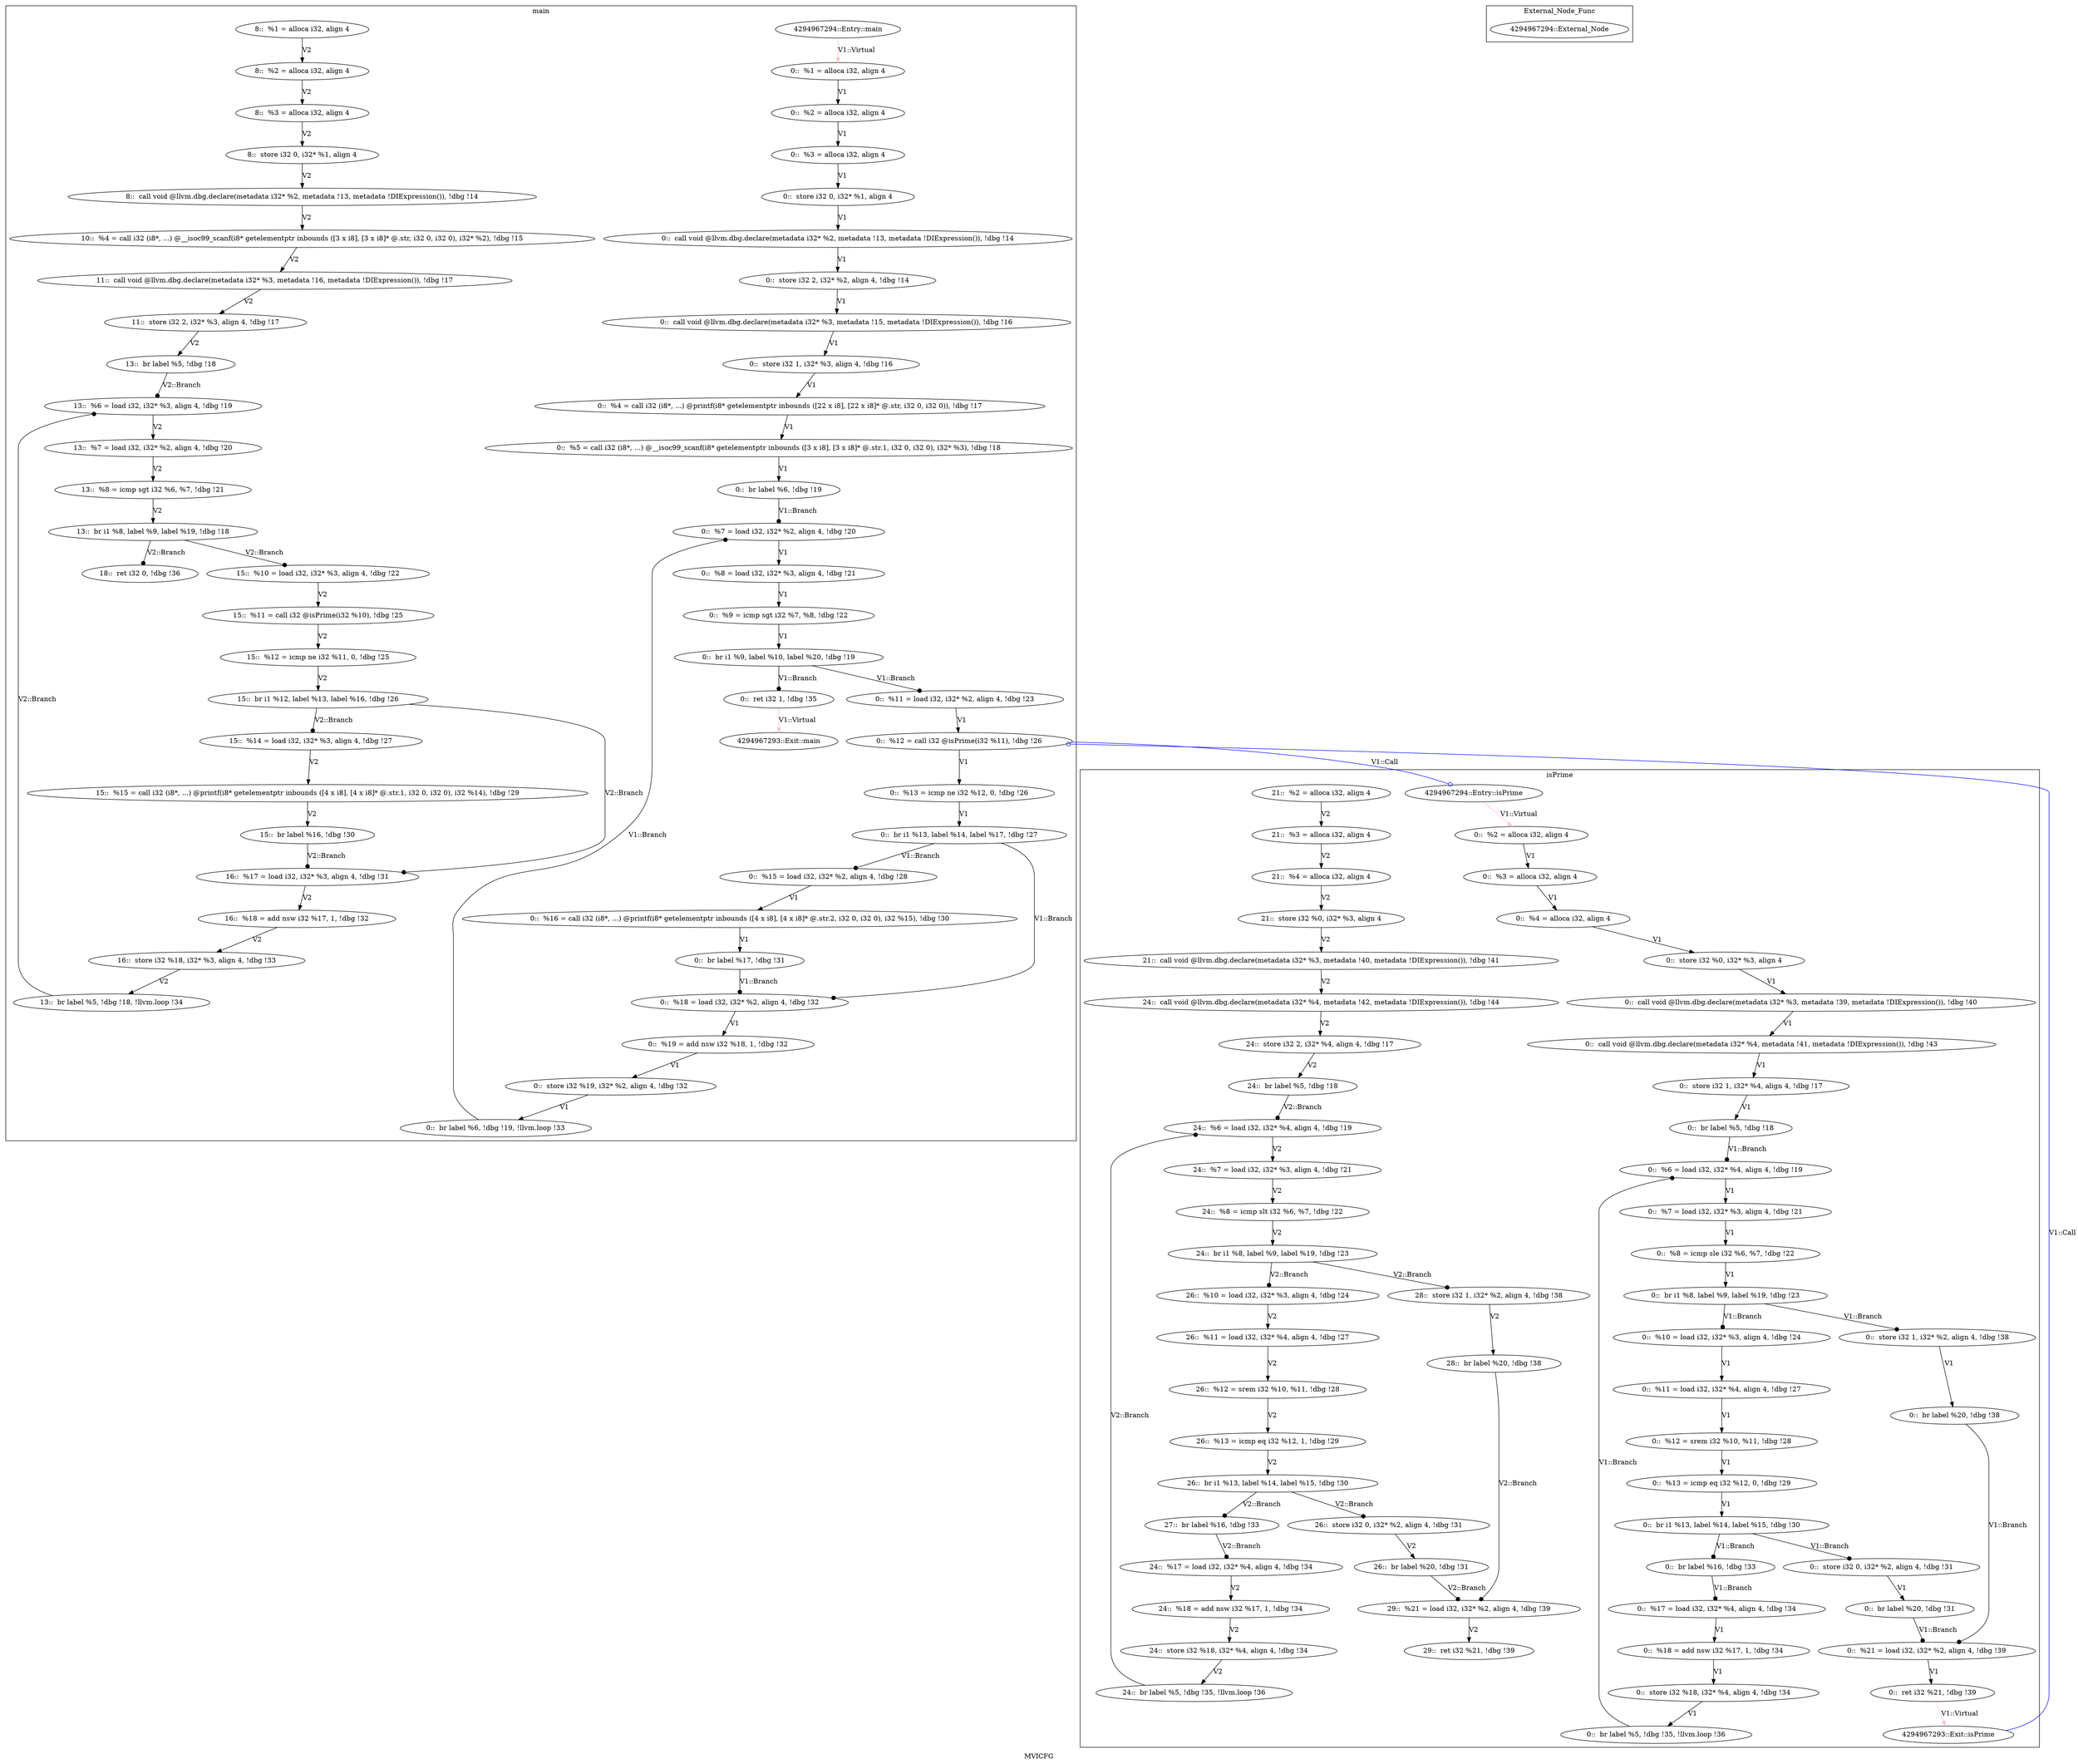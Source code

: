 digraph "MVICFG" {
	label="MVICFG";
/* Generating Nodes */
	subgraph cluster_1 {
		label="main";
		"29" [label="4294967294::Entry::main"];
		"2" [label="0::  %1 = alloca i32, align 4"];
		"3" [label="0::  %2 = alloca i32, align 4"];
		"4" [label="0::  %3 = alloca i32, align 4"];
		"5" [label="0::  store i32 0, i32* %1, align 4"];
		"6" [label="0::  call void @llvm.dbg.declare(metadata i32* %2, metadata !13, metadata !DIExpression()), !dbg !14"];
		"7" [label="0::  store i32 2, i32* %2, align 4, !dbg !14"];
		"8" [label="0::  call void @llvm.dbg.declare(metadata i32* %3, metadata !15, metadata !DIExpression()), !dbg !16"];
		"9" [label="0::  store i32 1, i32* %3, align 4, !dbg !16"];
		"10" [label="0::  %4 = call i32 (i8*, ...) @printf(i8* getelementptr inbounds ([22 x i8], [22 x i8]* @.str, i32 0, i32 0)), !dbg !17"];
		"11" [label="0::  %5 = call i32 (i8*, ...) @__isoc99_scanf(i8* getelementptr inbounds ([3 x i8], [3 x i8]* @.str.1, i32 0, i32 0), i32* %3), !dbg !18"];
		"12" [label="0::  br label %6, !dbg !19"];
		"13" [label="0::  %7 = load i32, i32* %2, align 4, !dbg !20"];
		"14" [label="0::  %8 = load i32, i32* %3, align 4, !dbg !21"];
		"15" [label="0::  %9 = icmp sgt i32 %7, %8, !dbg !22"];
		"16" [label="0::  br i1 %9, label %10, label %20, !dbg !19"];
		"17" [label="0::  %11 = load i32, i32* %2, align 4, !dbg !23"];
		"18" [label="0::  %12 = call i32 @isPrime(i32 %11), !dbg !26"];
		"19" [label="0::  %13 = icmp ne i32 %12, 0, !dbg !26"];
		"20" [label="0::  br i1 %13, label %14, label %17, !dbg !27"];
		"21" [label="0::  %15 = load i32, i32* %2, align 4, !dbg !28"];
		"22" [label="0::  %16 = call i32 (i8*, ...) @printf(i8* getelementptr inbounds ([4 x i8], [4 x i8]* @.str.2, i32 0, i32 0), i32 %15), !dbg !30"];
		"23" [label="0::  br label %17, !dbg !31"];
		"24" [label="0::  %18 = load i32, i32* %2, align 4, !dbg !32"];
		"25" [label="0::  %19 = add nsw i32 %18, 1, !dbg !32"];
		"26" [label="0::  store i32 %19, i32* %2, align 4, !dbg !32"];
		"27" [label="0::  br label %6, !dbg !19, !llvm.loop !33"];
		"28" [label="0::  ret i32 1, !dbg !35"];
		"30" [label="4294967293::Exit::main"];
		"67" [label="8::  %1 = alloca i32, align 4"];
		"68" [label="8::  %2 = alloca i32, align 4"];
		"69" [label="8::  %3 = alloca i32, align 4"];
		"70" [label="8::  store i32 0, i32* %1, align 4"];
		"71" [label="8::  call void @llvm.dbg.declare(metadata i32* %2, metadata !13, metadata !DIExpression()), !dbg !14"];
		"72" [label="10::  %4 = call i32 (i8*, ...) @__isoc99_scanf(i8* getelementptr inbounds ([3 x i8], [3 x i8]* @.str, i32 0, i32 0), i32* %2), !dbg !15"];
		"73" [label="11::  call void @llvm.dbg.declare(metadata i32* %3, metadata !16, metadata !DIExpression()), !dbg !17"];
		"74" [label="11::  store i32 2, i32* %3, align 4, !dbg !17"];
		"75" [label="13::  br label %5, !dbg !18"];
		"76" [label="13::  %6 = load i32, i32* %3, align 4, !dbg !19"];
		"77" [label="13::  %7 = load i32, i32* %2, align 4, !dbg !20"];
		"78" [label="13::  %8 = icmp sgt i32 %6, %7, !dbg !21"];
		"79" [label="13::  br i1 %8, label %9, label %19, !dbg !18"];
		"80" [label="13::  br label %5, !dbg !18, !llvm.loop !34"];
		"81" [label="15::  %10 = load i32, i32* %3, align 4, !dbg !22"];
		"82" [label="15::  %11 = call i32 @isPrime(i32 %10), !dbg !25"];
		"83" [label="15::  %12 = icmp ne i32 %11, 0, !dbg !25"];
		"84" [label="15::  br i1 %12, label %13, label %16, !dbg !26"];
		"85" [label="15::  %14 = load i32, i32* %3, align 4, !dbg !27"];
		"86" [label="15::  %15 = call i32 (i8*, ...) @printf(i8* getelementptr inbounds ([4 x i8], [4 x i8]* @.str.1, i32 0, i32 0), i32 %14), !dbg !29"];
		"87" [label="15::  br label %16, !dbg !30"];
		"88" [label="16::  %17 = load i32, i32* %3, align 4, !dbg !31"];
		"89" [label="16::  %18 = add nsw i32 %17, 1, !dbg !32"];
		"90" [label="16::  store i32 %18, i32* %3, align 4, !dbg !33"];
		"91" [label="18::  ret i32 0, !dbg !36"];
	}
	subgraph cluster_34 {
		label="isPrime";
		"63" [label="4294967294::Entry::isPrime"];
		"35" [label="0::  %2 = alloca i32, align 4"];
		"36" [label="0::  %3 = alloca i32, align 4"];
		"37" [label="0::  %4 = alloca i32, align 4"];
		"38" [label="0::  store i32 %0, i32* %3, align 4"];
		"39" [label="0::  call void @llvm.dbg.declare(metadata i32* %3, metadata !39, metadata !DIExpression()), !dbg !40"];
		"40" [label="0::  call void @llvm.dbg.declare(metadata i32* %4, metadata !41, metadata !DIExpression()), !dbg !43"];
		"41" [label="0::  store i32 1, i32* %4, align 4, !dbg !17"];
		"42" [label="0::  br label %5, !dbg !18"];
		"43" [label="0::  %6 = load i32, i32* %4, align 4, !dbg !19"];
		"44" [label="0::  %7 = load i32, i32* %3, align 4, !dbg !21"];
		"45" [label="0::  %8 = icmp sle i32 %6, %7, !dbg !22"];
		"46" [label="0::  br i1 %8, label %9, label %19, !dbg !23"];
		"47" [label="0::  %10 = load i32, i32* %3, align 4, !dbg !24"];
		"48" [label="0::  %11 = load i32, i32* %4, align 4, !dbg !27"];
		"49" [label="0::  %12 = srem i32 %10, %11, !dbg !28"];
		"50" [label="0::  %13 = icmp eq i32 %12, 0, !dbg !29"];
		"51" [label="0::  br i1 %13, label %14, label %15, !dbg !30"];
		"52" [label="0::  store i32 0, i32* %2, align 4, !dbg !31"];
		"53" [label="0::  br label %20, !dbg !31"];
		"54" [label="0::  br label %16, !dbg !33"];
		"55" [label="0::  %17 = load i32, i32* %4, align 4, !dbg !34"];
		"56" [label="0::  %18 = add nsw i32 %17, 1, !dbg !34"];
		"57" [label="0::  store i32 %18, i32* %4, align 4, !dbg !34"];
		"58" [label="0::  br label %5, !dbg !35, !llvm.loop !36"];
		"59" [label="0::  store i32 1, i32* %2, align 4, !dbg !38"];
		"60" [label="0::  br label %20, !dbg !38"];
		"61" [label="0::  %21 = load i32, i32* %2, align 4, !dbg !39"];
		"62" [label="0::  ret i32 %21, !dbg !39"];
		"64" [label="4294967293::Exit::isPrime"];
		"92" [label="21::  %2 = alloca i32, align 4"];
		"93" [label="21::  %3 = alloca i32, align 4"];
		"94" [label="21::  %4 = alloca i32, align 4"];
		"95" [label="21::  store i32 %0, i32* %3, align 4"];
		"96" [label="21::  call void @llvm.dbg.declare(metadata i32* %3, metadata !40, metadata !DIExpression()), !dbg !41"];
		"97" [label="24::  call void @llvm.dbg.declare(metadata i32* %4, metadata !42, metadata !DIExpression()), !dbg !44"];
		"98" [label="24::  store i32 2, i32* %4, align 4, !dbg !17"];
		"99" [label="24::  br label %5, !dbg !18"];
		"100" [label="24::  %6 = load i32, i32* %4, align 4, !dbg !19"];
		"101" [label="24::  %7 = load i32, i32* %3, align 4, !dbg !21"];
		"102" [label="24::  %8 = icmp slt i32 %6, %7, !dbg !22"];
		"103" [label="24::  br i1 %8, label %9, label %19, !dbg !23"];
		"104" [label="24::  %17 = load i32, i32* %4, align 4, !dbg !34"];
		"105" [label="24::  %18 = add nsw i32 %17, 1, !dbg !34"];
		"106" [label="24::  store i32 %18, i32* %4, align 4, !dbg !34"];
		"107" [label="24::  br label %5, !dbg !35, !llvm.loop !36"];
		"108" [label="26::  %10 = load i32, i32* %3, align 4, !dbg !24"];
		"109" [label="26::  %11 = load i32, i32* %4, align 4, !dbg !27"];
		"110" [label="26::  %12 = srem i32 %10, %11, !dbg !28"];
		"111" [label="26::  %13 = icmp eq i32 %12, 1, !dbg !29"];
		"112" [label="26::  br i1 %13, label %14, label %15, !dbg !30"];
		"113" [label="26::  store i32 0, i32* %2, align 4, !dbg !31"];
		"114" [label="26::  br label %20, !dbg !31"];
		"115" [label="27::  br label %16, !dbg !33"];
		"116" [label="28::  store i32 1, i32* %2, align 4, !dbg !38"];
		"117" [label="28::  br label %20, !dbg !38"];
		"118" [label="29::  %21 = load i32, i32* %2, align 4, !dbg !39"];
		"119" [label="29::  ret i32 %21, !dbg !39"];
	}
	subgraph cluster_65 {
		label="External_Node_Func";
		"66" [label="4294967294::External_Node"];
	}

/* Generating Edges */
		"2" -> "3" [arrowhead = normal, penwidth = 1.0, color = black, label="V1"];
		"3" -> "4" [arrowhead = normal, penwidth = 1.0, color = black, label="V1"];
		"4" -> "5" [arrowhead = normal, penwidth = 1.0, color = black, label="V1"];
		"5" -> "6" [arrowhead = normal, penwidth = 1.0, color = black, label="V1"];
		"6" -> "7" [arrowhead = normal, penwidth = 1.0, color = black, label="V1"];
		"8" -> "9" [arrowhead = normal, penwidth = 1.0, color = black, label="V1"];
		"13" -> "14" [arrowhead = normal, penwidth = 1.0, color = black, label="V1"];
		"14" -> "15" [arrowhead = normal, penwidth = 1.0, color = black, label="V1"];
		"15" -> "16" [arrowhead = normal, penwidth = 1.0, color = black, label="V1"];
		"17" -> "18" [arrowhead = normal, penwidth = 1.0, color = black, label="V1"];
		"18" -> "19" [arrowhead = normal, penwidth = 1.0, color = black, label="V1"];
		"19" -> "20" [arrowhead = normal, penwidth = 1.0, color = black, label="V1"];
		"21" -> "22" [arrowhead = normal, penwidth = 1.0, color = black, label="V1"];
		"22" -> "23" [arrowhead = normal, penwidth = 1.0, color = black, label="V1"];
		"24" -> "25" [arrowhead = normal, penwidth = 1.0, color = black, label="V1"];
		"25" -> "26" [arrowhead = normal, penwidth = 1.0, color = black, label="V1"];
		"29" -> "2" [arrowhead = normal, penwidth = 1.0, color = pink, label="V1::Virtual"];
		"28" -> "30" [arrowhead = normal, penwidth = 1.0, color = pink, label="V1::Virtual"];
		"35" -> "36" [arrowhead = normal, penwidth = 1.0, color = black, label="V1"];
		"36" -> "37" [arrowhead = normal, penwidth = 1.0, color = black, label="V1"];
		"37" -> "38" [arrowhead = normal, penwidth = 1.0, color = black, label="V1"];
		"38" -> "39" [arrowhead = normal, penwidth = 1.0, color = black, label="V1"];
		"40" -> "41" [arrowhead = normal, penwidth = 1.0, color = black, label="V1"];
		"41" -> "42" [arrowhead = normal, penwidth = 1.0, color = black, label="V1"];
		"43" -> "44" [arrowhead = normal, penwidth = 1.0, color = black, label="V1"];
		"44" -> "45" [arrowhead = normal, penwidth = 1.0, color = black, label="V1"];
		"45" -> "46" [arrowhead = normal, penwidth = 1.0, color = black, label="V1"];
		"47" -> "48" [arrowhead = normal, penwidth = 1.0, color = black, label="V1"];
		"48" -> "49" [arrowhead = normal, penwidth = 1.0, color = black, label="V1"];
		"49" -> "50" [arrowhead = normal, penwidth = 1.0, color = black, label="V1"];
		"50" -> "51" [arrowhead = normal, penwidth = 1.0, color = black, label="V1"];
		"52" -> "53" [arrowhead = normal, penwidth = 1.0, color = black, label="V1"];
		"55" -> "56" [arrowhead = normal, penwidth = 1.0, color = black, label="V1"];
		"56" -> "57" [arrowhead = normal, penwidth = 1.0, color = black, label="V1"];
		"57" -> "58" [arrowhead = normal, penwidth = 1.0, color = black, label="V1"];
		"59" -> "60" [arrowhead = normal, penwidth = 1.0, color = black, label="V1"];
		"61" -> "62" [arrowhead = normal, penwidth = 1.0, color = black, label="V1"];
		"63" -> "35" [arrowhead = normal, penwidth = 1.0, color = pink, label="V1::Virtual"];
		"62" -> "64" [arrowhead = normal, penwidth = 1.0, color = pink, label="V1::Virtual"];
		"7" -> "8" [arrowhead = normal, penwidth = 1.0, color = black, label="V1"];
		"9" -> "10" [arrowhead = normal, penwidth = 1.0, color = black, label="V1"];
		"10" -> "11" [arrowhead = normal, penwidth = 1.0, color = black, label="V1"];
		"11" -> "12" [arrowhead = normal, penwidth = 1.0, color = black, label="V1"];
		"12" -> "13" [arrowhead = dot, penwidth = 1.0, color = black, label="V1::Branch"];
		"16" -> "17" [arrowhead = dot, penwidth = 1.0, color = black, label="V1::Branch"];
		"16" -> "28" [arrowhead = dot, penwidth = 1.0, color = black, label="V1::Branch"];
		"20" -> "21" [arrowhead = dot, penwidth = 1.0, color = black, label="V1::Branch"];
		"20" -> "24" [arrowhead = dot, penwidth = 1.0, color = black, label="V1::Branch"];
		"23" -> "24" [arrowhead = dot, penwidth = 1.0, color = black, label="V1::Branch"];
		"26" -> "27" [arrowhead = normal, penwidth = 1.0, color = black, label="V1"];
		"27" -> "13" [arrowhead = dot, penwidth = 1.0, color = black, label="V1::Branch"];
		"39" -> "40" [arrowhead = normal, penwidth = 1.0, color = black, label="V1"];
		"42" -> "43" [arrowhead = dot, penwidth = 1.0, color = black, label="V1::Branch"];
		"46" -> "47" [arrowhead = dot, penwidth = 1.0, color = black, label="V1::Branch"];
		"46" -> "59" [arrowhead = dot, penwidth = 1.0, color = black, label="V1::Branch"];
		"51" -> "52" [arrowhead = dot, penwidth = 1.0, color = black, label="V1::Branch"];
		"51" -> "54" [arrowhead = dot, penwidth = 1.0, color = black, label="V1::Branch"];
		"53" -> "61" [arrowhead = dot, penwidth = 1.0, color = black, label="V1::Branch"];
		"54" -> "55" [arrowhead = dot, penwidth = 1.0, color = black, label="V1::Branch"];
		"58" -> "43" [arrowhead = dot, penwidth = 1.0, color = black, label="V1::Branch"];
		"60" -> "61" [arrowhead = dot, penwidth = 1.0, color = black, label="V1::Branch"];
		"18" -> "63" [arrowhead = odot, penwidth = 1.0, color = blue, label="V1::Call"];
		"64" -> "18" [arrowhead = odot, penwidth = 1.0, color = blue, label="V1::Call"];
		"67" -> "68" [arrowhead = normal, penwidth = 1.0, color = black, label="V2"];
		"68" -> "69" [arrowhead = normal, penwidth = 1.0, color = black, label="V2"];
		"69" -> "70" [arrowhead = normal, penwidth = 1.0, color = black, label="V2"];
		"70" -> "71" [arrowhead = normal, penwidth = 1.0, color = black, label="V2"];
		"71" -> "72" [arrowhead = normal, penwidth = 1.0, color = black, label="V2"];
		"72" -> "73" [arrowhead = normal, penwidth = 1.0, color = black, label="V2"];
		"73" -> "74" [arrowhead = normal, penwidth = 1.0, color = black, label="V2"];
		"74" -> "75" [arrowhead = normal, penwidth = 1.0, color = black, label="V2"];
		"75" -> "76" [arrowhead = dot, penwidth = 1.0, color = black, label="V2::Branch"];
		"76" -> "77" [arrowhead = normal, penwidth = 1.0, color = black, label="V2"];
		"80" -> "76" [arrowhead = dot, penwidth = 1.0, color = black, label="V2::Branch"];
		"77" -> "78" [arrowhead = normal, penwidth = 1.0, color = black, label="V2"];
		"78" -> "79" [arrowhead = normal, penwidth = 1.0, color = black, label="V2"];
		"79" -> "81" [arrowhead = dot, penwidth = 1.0, color = black, label="V2::Branch"];
		"79" -> "91" [arrowhead = dot, penwidth = 1.0, color = black, label="V2::Branch"];
		"90" -> "80" [arrowhead = normal, penwidth = 1.0, color = black, label="V2"];
		"81" -> "82" [arrowhead = normal, penwidth = 1.0, color = black, label="V2"];
		"82" -> "83" [arrowhead = normal, penwidth = 1.0, color = black, label="V2"];
		"83" -> "84" [arrowhead = normal, penwidth = 1.0, color = black, label="V2"];
		"84" -> "85" [arrowhead = dot, penwidth = 1.0, color = black, label="V2::Branch"];
		"84" -> "88" [arrowhead = dot, penwidth = 1.0, color = black, label="V2::Branch"];
		"85" -> "86" [arrowhead = normal, penwidth = 1.0, color = black, label="V2"];
		"86" -> "87" [arrowhead = normal, penwidth = 1.0, color = black, label="V2"];
		"87" -> "88" [arrowhead = dot, penwidth = 1.0, color = black, label="V2::Branch"];
		"88" -> "89" [arrowhead = normal, penwidth = 1.0, color = black, label="V2"];
		"89" -> "90" [arrowhead = normal, penwidth = 1.0, color = black, label="V2"];
		"92" -> "93" [arrowhead = normal, penwidth = 1.0, color = black, label="V2"];
		"93" -> "94" [arrowhead = normal, penwidth = 1.0, color = black, label="V2"];
		"94" -> "95" [arrowhead = normal, penwidth = 1.0, color = black, label="V2"];
		"95" -> "96" [arrowhead = normal, penwidth = 1.0, color = black, label="V2"];
		"96" -> "97" [arrowhead = normal, penwidth = 1.0, color = black, label="V2"];
		"97" -> "98" [arrowhead = normal, penwidth = 1.0, color = black, label="V2"];
		"98" -> "99" [arrowhead = normal, penwidth = 1.0, color = black, label="V2"];
		"99" -> "100" [arrowhead = dot, penwidth = 1.0, color = black, label="V2::Branch"];
		"100" -> "101" [arrowhead = normal, penwidth = 1.0, color = black, label="V2"];
		"107" -> "100" [arrowhead = dot, penwidth = 1.0, color = black, label="V2::Branch"];
		"101" -> "102" [arrowhead = normal, penwidth = 1.0, color = black, label="V2"];
		"102" -> "103" [arrowhead = normal, penwidth = 1.0, color = black, label="V2"];
		"103" -> "108" [arrowhead = dot, penwidth = 1.0, color = black, label="V2::Branch"];
		"103" -> "116" [arrowhead = dot, penwidth = 1.0, color = black, label="V2::Branch"];
		"104" -> "105" [arrowhead = normal, penwidth = 1.0, color = black, label="V2"];
		"115" -> "104" [arrowhead = dot, penwidth = 1.0, color = black, label="V2::Branch"];
		"105" -> "106" [arrowhead = normal, penwidth = 1.0, color = black, label="V2"];
		"106" -> "107" [arrowhead = normal, penwidth = 1.0, color = black, label="V2"];
		"108" -> "109" [arrowhead = normal, penwidth = 1.0, color = black, label="V2"];
		"109" -> "110" [arrowhead = normal, penwidth = 1.0, color = black, label="V2"];
		"110" -> "111" [arrowhead = normal, penwidth = 1.0, color = black, label="V2"];
		"111" -> "112" [arrowhead = normal, penwidth = 1.0, color = black, label="V2"];
		"112" -> "113" [arrowhead = dot, penwidth = 1.0, color = black, label="V2::Branch"];
		"112" -> "115" [arrowhead = dot, penwidth = 1.0, color = black, label="V2::Branch"];
		"113" -> "114" [arrowhead = normal, penwidth = 1.0, color = black, label="V2"];
		"114" -> "118" [arrowhead = dot, penwidth = 1.0, color = black, label="V2::Branch"];
		"116" -> "117" [arrowhead = normal, penwidth = 1.0, color = black, label="V2"];
		"117" -> "118" [arrowhead = dot, penwidth = 1.0, color = black, label="V2::Branch"];
		"118" -> "119" [arrowhead = normal, penwidth = 1.0, color = black, label="V2"];
}
